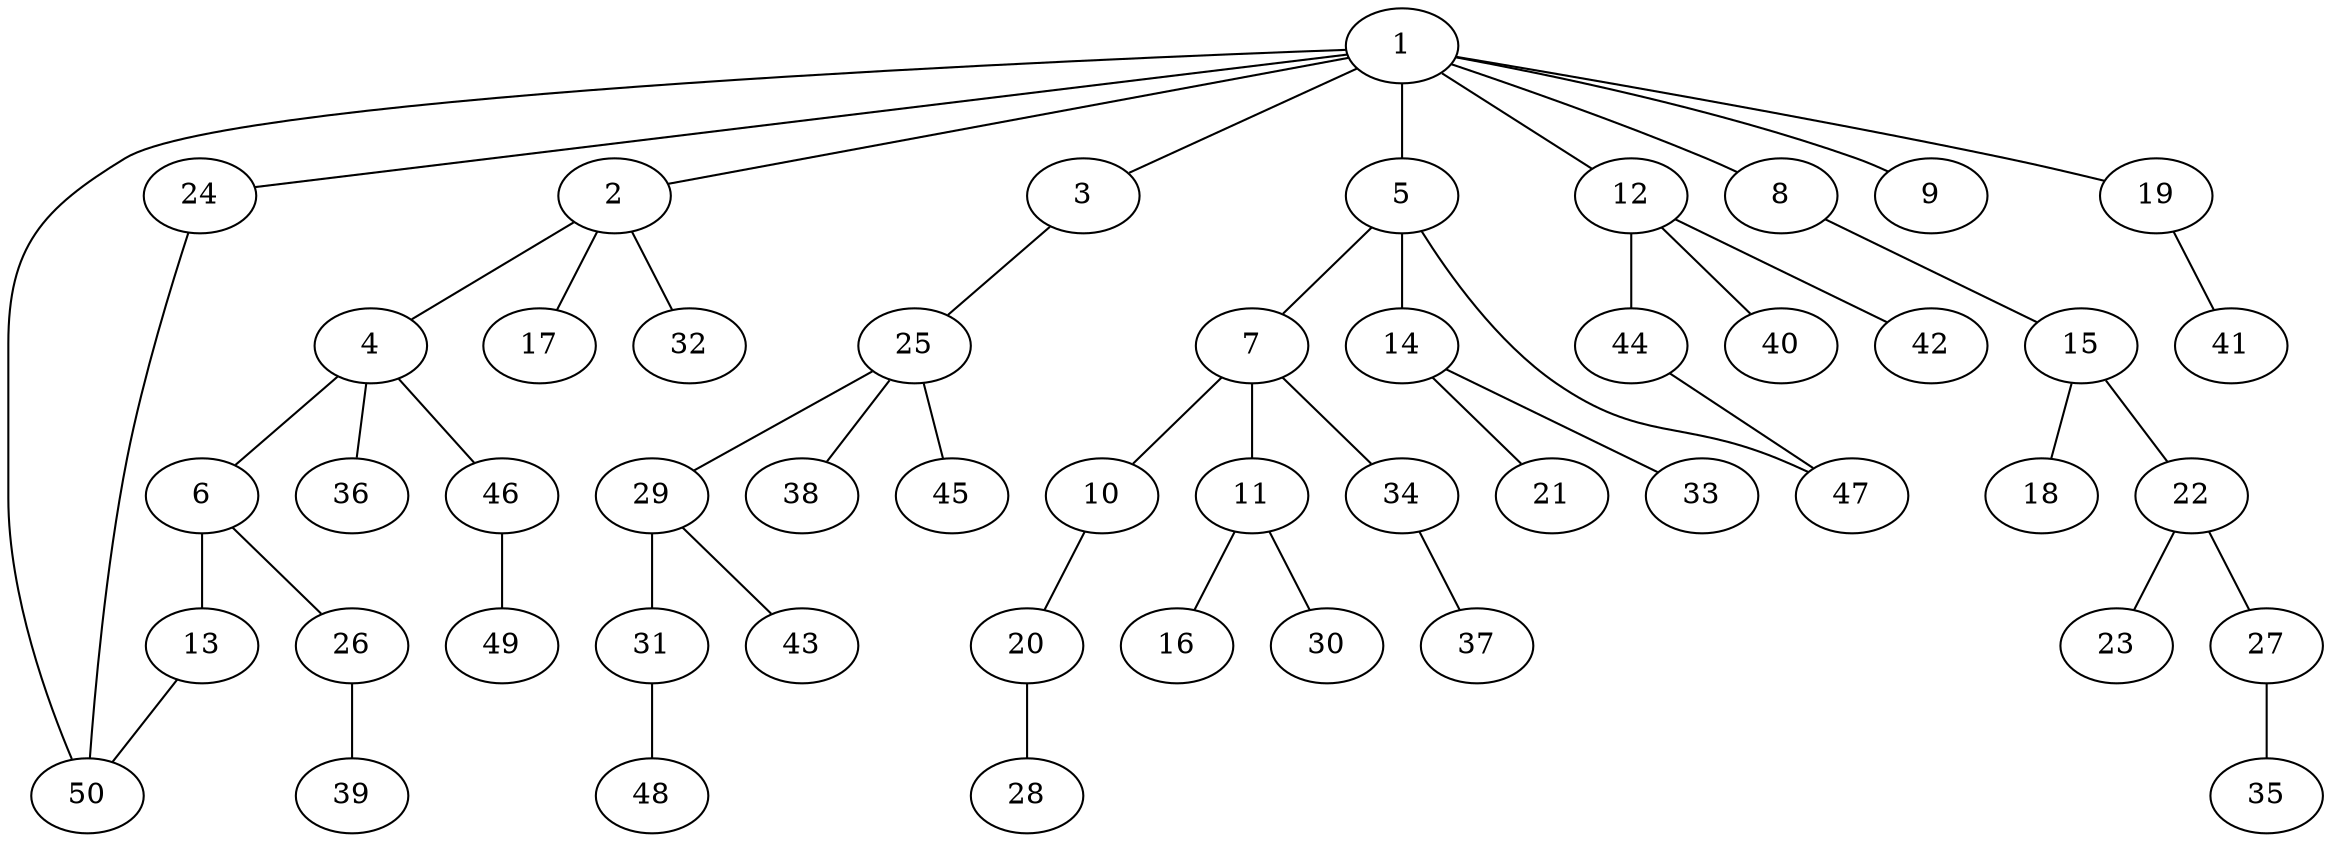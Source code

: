 graph graphname {1--2
1--3
1--5
1--8
1--9
1--12
1--19
1--24
1--50
2--4
2--17
2--32
3--25
4--6
4--36
4--46
5--7
5--14
5--47
6--13
6--26
7--10
7--11
7--34
8--15
10--20
11--16
11--30
12--40
12--42
12--44
13--50
14--21
14--33
15--18
15--22
19--41
20--28
22--23
22--27
24--50
25--29
25--38
25--45
26--39
27--35
29--31
29--43
31--48
34--37
44--47
46--49
}